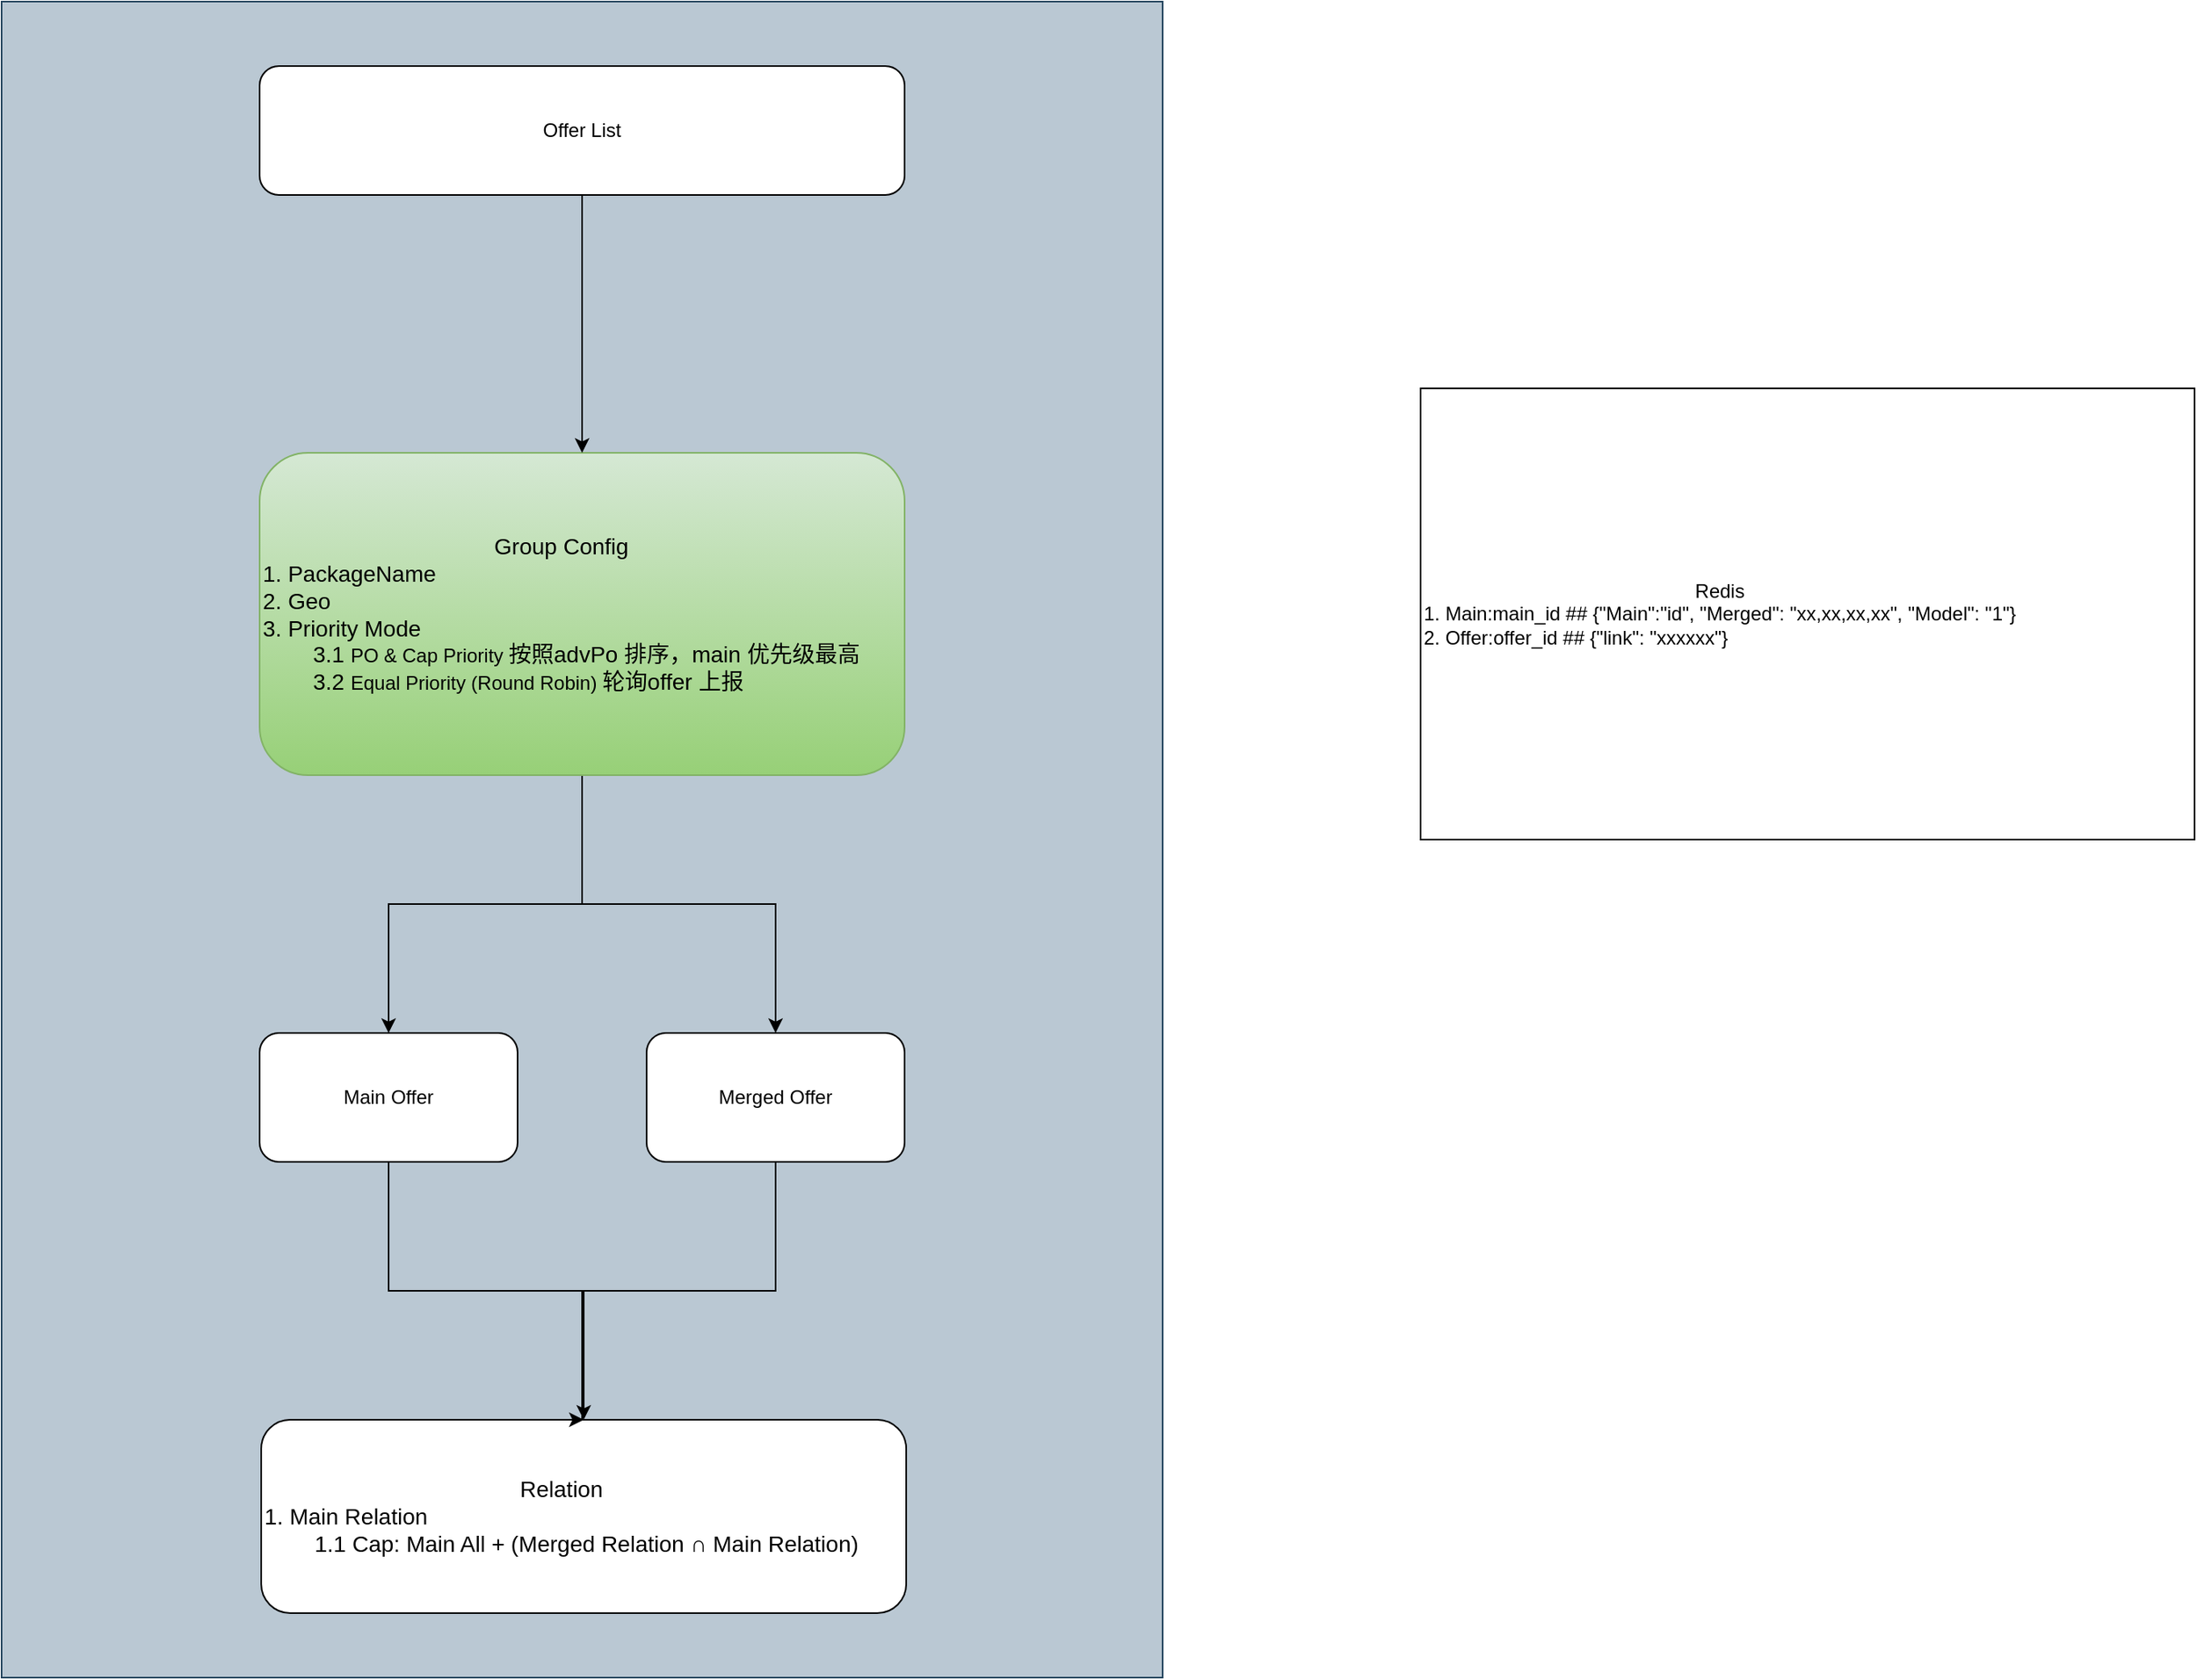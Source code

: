 <mxfile version="26.0.2">
  <diagram name="第 1 页" id="uB8_eWn3hM8auXaL19B0">
    <mxGraphModel dx="1434" dy="1941" grid="1" gridSize="10" guides="1" tooltips="1" connect="1" arrows="1" fold="1" page="1" pageScale="1" pageWidth="827" pageHeight="1169" math="0" shadow="0">
      <root>
        <mxCell id="0" />
        <mxCell id="1" parent="0" />
        <mxCell id="tC4CErNwcvKKDYN8ULys-14" value="&lt;span style=&quot;color: rgba(0, 0, 0, 0); font-family: monospace; font-size: 0px; text-align: start; text-wrap-mode: nowrap;&quot;&gt;213&lt;/span&gt;" style="rounded=0;whiteSpace=wrap;html=1;fillColor=#bac8d3;strokeColor=#23445d;" vertex="1" parent="1">
          <mxGeometry x="520" y="-360" width="720" height="1040" as="geometry" />
        </mxCell>
        <mxCell id="tC4CErNwcvKKDYN8ULys-16" style="edgeStyle=orthogonalEdgeStyle;rounded=0;orthogonalLoop=1;jettySize=auto;html=1;entryX=0.5;entryY=0;entryDx=0;entryDy=0;" edge="1" parent="1" source="tC4CErNwcvKKDYN8ULys-18" target="tC4CErNwcvKKDYN8ULys-22">
          <mxGeometry relative="1" as="geometry">
            <Array as="points">
              <mxPoint x="880" y="200" />
              <mxPoint x="760" y="200" />
            </Array>
          </mxGeometry>
        </mxCell>
        <mxCell id="tC4CErNwcvKKDYN8ULys-17" style="edgeStyle=orthogonalEdgeStyle;rounded=0;orthogonalLoop=1;jettySize=auto;html=1;entryX=0.5;entryY=0;entryDx=0;entryDy=0;" edge="1" parent="1" source="tC4CErNwcvKKDYN8ULys-18" target="tC4CErNwcvKKDYN8ULys-23">
          <mxGeometry relative="1" as="geometry">
            <Array as="points">
              <mxPoint x="880" y="200" />
              <mxPoint x="1000" y="200" />
            </Array>
          </mxGeometry>
        </mxCell>
        <mxCell id="tC4CErNwcvKKDYN8ULys-18" value="&lt;div style=&quot;text-align: center;&quot;&gt;&lt;span style=&quot;background-color: transparent; color: light-dark(rgb(0, 0, 0), rgb(255, 255, 255));&quot;&gt;&lt;font style=&quot;font-size: 14px;&quot;&gt;Group Config&lt;/font&gt;&lt;/span&gt;&lt;/div&gt;&lt;div&gt;&lt;span style=&quot;background-color: transparent; color: light-dark(rgb(0, 0, 0), rgb(255, 255, 255));&quot;&gt;&lt;font style=&quot;font-size: 14px;&quot;&gt;1. PackageName&lt;/font&gt;&lt;/span&gt;&lt;/div&gt;&lt;div&gt;&lt;span style=&quot;background-color: transparent; color: light-dark(rgb(0, 0, 0), rgb(255, 255, 255));&quot;&gt;&lt;font style=&quot;font-size: 14px;&quot;&gt;2. Geo&lt;/font&gt;&lt;/span&gt;&lt;/div&gt;&lt;div&gt;&lt;span style=&quot;background-color: transparent; color: light-dark(rgb(0, 0, 0), rgb(255, 255, 255));&quot;&gt;&lt;font style=&quot;font-size: 14px;&quot;&gt;3. Priority Mode&lt;/font&gt;&lt;/span&gt;&lt;/div&gt;&lt;div&gt;&lt;span style=&quot;background-color: transparent; color: light-dark(rgb(0, 0, 0), rgb(255, 255, 255));&quot;&gt;&lt;font style=&quot;font-size: 14px;&quot;&gt;&lt;span style=&quot;white-space: pre;&quot;&gt;&#x9;&lt;/span&gt;3.1&amp;nbsp;&lt;/font&gt;&lt;/span&gt;&lt;span style=&quot;background-color: transparent; color: light-dark(rgb(0, 0, 0), rgb(255, 255, 255));&quot;&gt;PO &amp;amp; Cap Priority&amp;nbsp;&lt;/span&gt;&lt;span style=&quot;font-size: 14px; background-color: transparent; color: light-dark(rgb(0, 0, 0), rgb(255, 255, 255));&quot;&gt;按照advPo 排序，main 优先级最高&lt;/span&gt;&lt;/div&gt;&lt;div&gt;&lt;span style=&quot;background-color: transparent; color: light-dark(rgb(0, 0, 0), rgb(255, 255, 255));&quot;&gt;&lt;font style=&quot;font-size: 14px;&quot;&gt;&lt;span style=&quot;white-space: pre;&quot;&gt;&#x9;&lt;/span&gt;3.2&amp;nbsp;&lt;/font&gt;&lt;/span&gt;&lt;span style=&quot;background-color: transparent; color: light-dark(rgb(0, 0, 0), rgb(255, 255, 255));&quot;&gt;Equal Priority (Round Robin)&amp;nbsp;&lt;/span&gt;&lt;span style=&quot;font-size: 14px; background-color: transparent; color: light-dark(rgb(0, 0, 0), rgb(255, 255, 255));&quot;&gt;轮询offer 上报&lt;/span&gt;&lt;/div&gt;" style="rounded=1;whiteSpace=wrap;html=1;align=left;fillColor=#d5e8d4;gradientColor=#97d077;strokeColor=#82b366;" vertex="1" parent="1">
          <mxGeometry x="680" y="-80" width="400" height="200" as="geometry" />
        </mxCell>
        <mxCell id="tC4CErNwcvKKDYN8ULys-19" style="edgeStyle=orthogonalEdgeStyle;rounded=0;orthogonalLoop=1;jettySize=auto;html=1;entryX=0.5;entryY=0;entryDx=0;entryDy=0;" edge="1" parent="1" source="tC4CErNwcvKKDYN8ULys-20" target="tC4CErNwcvKKDYN8ULys-18">
          <mxGeometry relative="1" as="geometry" />
        </mxCell>
        <mxCell id="tC4CErNwcvKKDYN8ULys-20" value="Offer List" style="rounded=1;whiteSpace=wrap;html=1;" vertex="1" parent="1">
          <mxGeometry x="680" y="-320" width="400" height="80" as="geometry" />
        </mxCell>
        <mxCell id="tC4CErNwcvKKDYN8ULys-21" style="edgeStyle=orthogonalEdgeStyle;rounded=0;orthogonalLoop=1;jettySize=auto;html=1;entryX=0.5;entryY=0;entryDx=0;entryDy=0;" edge="1" parent="1" source="tC4CErNwcvKKDYN8ULys-22" target="tC4CErNwcvKKDYN8ULys-24">
          <mxGeometry relative="1" as="geometry" />
        </mxCell>
        <mxCell id="tC4CErNwcvKKDYN8ULys-22" value="Main Offer" style="rounded=1;whiteSpace=wrap;html=1;" vertex="1" parent="1">
          <mxGeometry x="680" y="280" width="160" height="80" as="geometry" />
        </mxCell>
        <mxCell id="tC4CErNwcvKKDYN8ULys-23" value="&lt;div data-docx-has-block-data=&quot;false&quot; data-lark-html-role=&quot;root&quot; data-page-id=&quot;NyitdpISko6Hz0x7i6Mc9hGanme&quot;&gt;&lt;div class=&quot;old-record-id-YWvLdRiZXoQGDnxSmewc7vAjnSe&quot;&gt;Merged Offer&lt;/div&gt;&lt;/div&gt;" style="rounded=1;whiteSpace=wrap;html=1;" vertex="1" parent="1">
          <mxGeometry x="920" y="280" width="160" height="80" as="geometry" />
        </mxCell>
        <mxCell id="tC4CErNwcvKKDYN8ULys-24" value="&lt;div style=&quot;text-align: center;&quot;&gt;&lt;span style=&quot;background-color: transparent; color: light-dark(rgb(0, 0, 0), rgb(255, 255, 255));&quot;&gt;&lt;font style=&quot;font-size: 14px;&quot;&gt;Relation&lt;/font&gt;&lt;/span&gt;&lt;/div&gt;&lt;div&gt;&lt;span style=&quot;background-color: transparent; color: light-dark(rgb(0, 0, 0), rgb(255, 255, 255));&quot;&gt;&lt;font style=&quot;font-size: 14px;&quot;&gt;1. Main Relation&lt;/font&gt;&lt;/span&gt;&lt;/div&gt;&lt;div&gt;&lt;span style=&quot;background-color: transparent; color: light-dark(rgb(0, 0, 0), rgb(255, 255, 255));&quot;&gt;&lt;font style=&quot;font-size: 14px;&quot;&gt;&lt;span style=&quot;white-space: pre;&quot;&gt;&#x9;&lt;/span&gt;1.1 Cap: Main All + (Merged&amp;nbsp;&lt;/font&gt;&lt;/span&gt;&lt;span style=&quot;font-size: 14px; background-color: transparent; color: light-dark(rgb(0, 0, 0), rgb(255, 255, 255));&quot;&gt;Relation ∩ Main Relation)&lt;/span&gt;&lt;/div&gt;" style="rounded=1;whiteSpace=wrap;html=1;align=left;" vertex="1" parent="1">
          <mxGeometry x="681" y="520" width="400" height="120" as="geometry" />
        </mxCell>
        <mxCell id="tC4CErNwcvKKDYN8ULys-25" style="edgeStyle=orthogonalEdgeStyle;rounded=0;orthogonalLoop=1;jettySize=auto;html=1;entryX=0.5;entryY=0;entryDx=0;entryDy=0;" edge="1" parent="1" source="tC4CErNwcvKKDYN8ULys-23" target="tC4CErNwcvKKDYN8ULys-24">
          <mxGeometry relative="1" as="geometry">
            <mxPoint x="1000" y="480" as="targetPoint" />
            <Array as="points">
              <mxPoint x="1000" y="440" />
              <mxPoint x="880" y="440" />
            </Array>
          </mxGeometry>
        </mxCell>
        <mxCell id="tC4CErNwcvKKDYN8ULys-28" value="&lt;div style=&quot;text-align: center;&quot;&gt;&lt;span style=&quot;background-color: transparent; color: light-dark(rgb(0, 0, 0), rgb(255, 255, 255));&quot;&gt;Redis&lt;/span&gt;&lt;/div&gt;&lt;div&gt;1. Main:main_id ## {&quot;Main&quot;:&quot;id&quot;, &quot;Merged&quot;: &quot;xx,xx,xx,xx&quot;, &quot;Model&quot;: &quot;1&quot;}&lt;/div&gt;&lt;div&gt;2. Offer:offer_id ## {&quot;link&quot;: &quot;xxxxxx&quot;}&lt;/div&gt;" style="rounded=0;whiteSpace=wrap;html=1;align=left;" vertex="1" parent="1">
          <mxGeometry x="1400" y="-120" width="480" height="280" as="geometry" />
        </mxCell>
      </root>
    </mxGraphModel>
  </diagram>
</mxfile>
